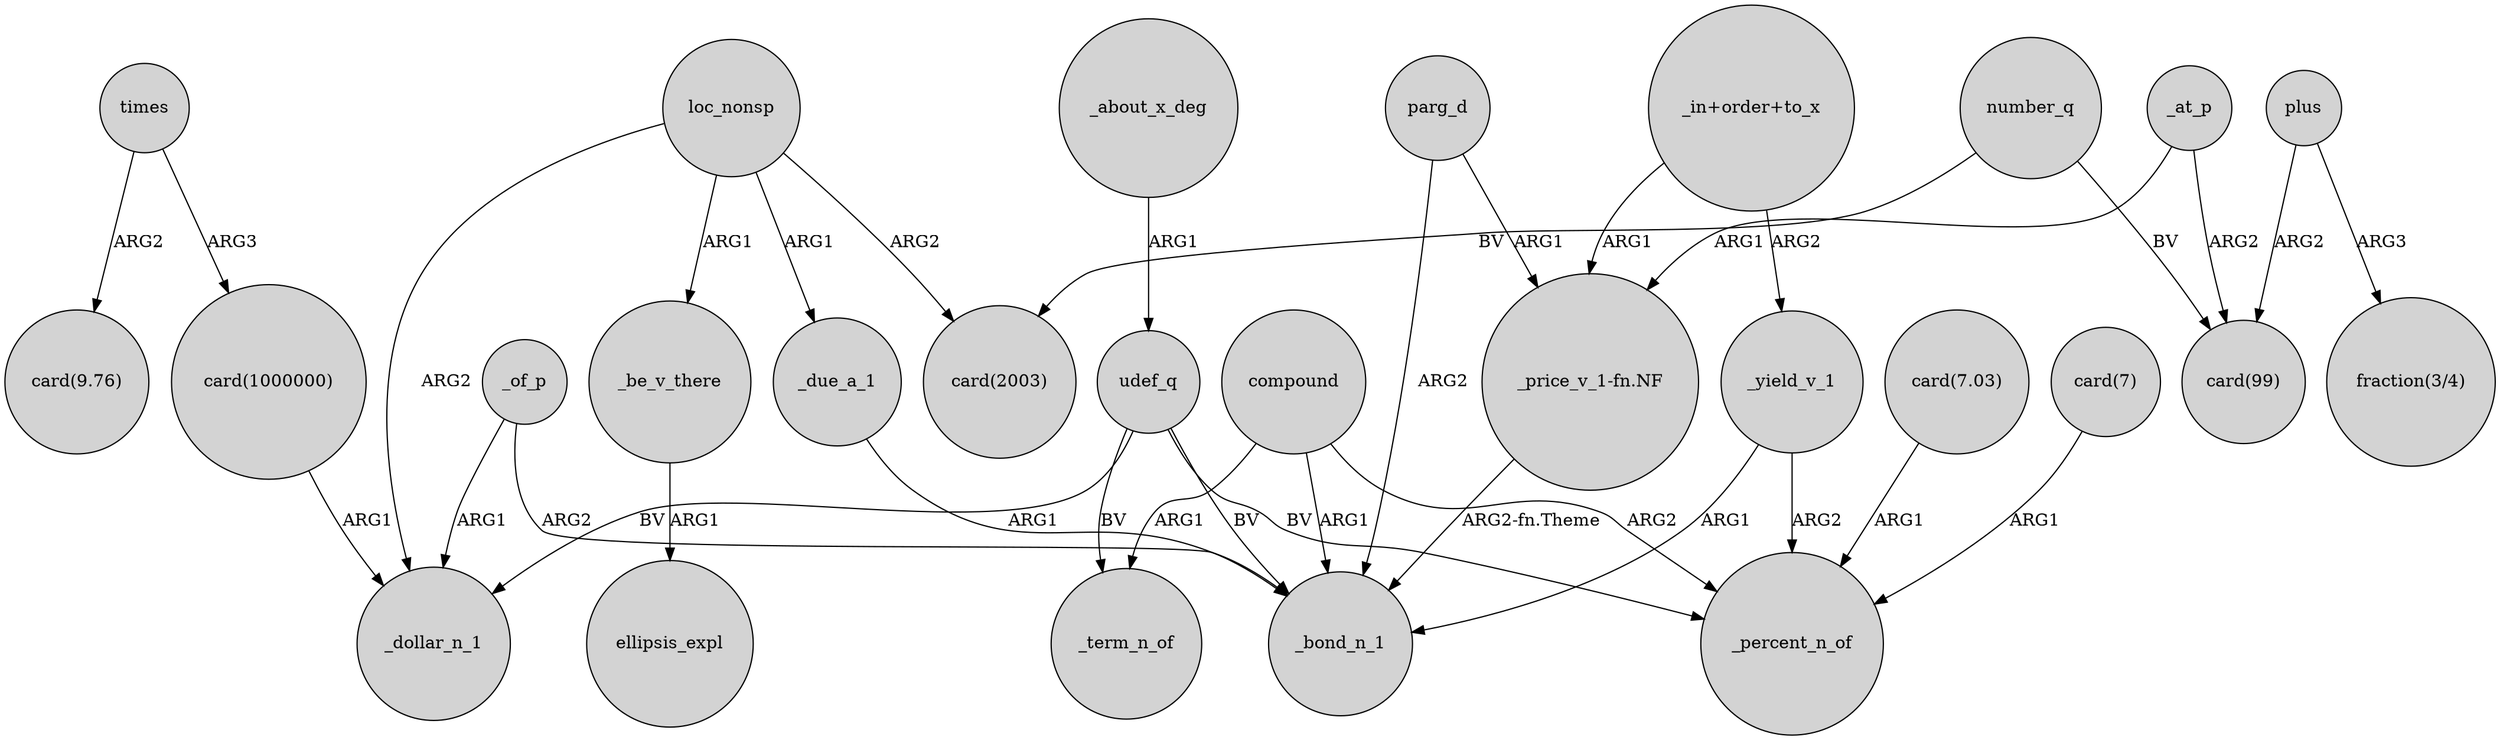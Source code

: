digraph {
	node [shape=circle style=filled]
	compound -> _term_n_of [label=ARG1]
	"card(1000000)" -> _dollar_n_1 [label=ARG1]
	_due_a_1 -> _bond_n_1 [label=ARG1]
	parg_d -> _bond_n_1 [label=ARG2]
	_of_p -> _dollar_n_1 [label=ARG1]
	loc_nonsp -> "card(2003)" [label=ARG2]
	"card(7)" -> _percent_n_of [label=ARG1]
	_be_v_there -> ellipsis_expl [label=ARG1]
	number_q -> "card(99)" [label=BV]
	compound -> _bond_n_1 [label=ARG1]
	loc_nonsp -> _be_v_there [label=ARG1]
	loc_nonsp -> _dollar_n_1 [label=ARG2]
	"card(7.03)" -> _percent_n_of [label=ARG1]
	_of_p -> _bond_n_1 [label=ARG2]
	number_q -> "card(2003)" [label=BV]
	_yield_v_1 -> _bond_n_1 [label=ARG1]
	compound -> _percent_n_of [label=ARG2]
	_about_x_deg -> udef_q [label=ARG1]
	_at_p -> "_price_v_1-fn.NF" [label=ARG1]
	times -> "card(9.76)" [label=ARG2]
	"_price_v_1-fn.NF" -> _bond_n_1 [label="ARG2-fn.Theme"]
	loc_nonsp -> _due_a_1 [label=ARG1]
	udef_q -> _bond_n_1 [label=BV]
	"_in+order+to_x" -> "_price_v_1-fn.NF" [label=ARG1]
	"_in+order+to_x" -> _yield_v_1 [label=ARG2]
	times -> "card(1000000)" [label=ARG3]
	udef_q -> _term_n_of [label=BV]
	plus -> "card(99)" [label=ARG2]
	parg_d -> "_price_v_1-fn.NF" [label=ARG1]
	_yield_v_1 -> _percent_n_of [label=ARG2]
	udef_q -> _percent_n_of [label=BV]
	_at_p -> "card(99)" [label=ARG2]
	udef_q -> _dollar_n_1 [label=BV]
	plus -> "fraction(3/4)" [label=ARG3]
}
